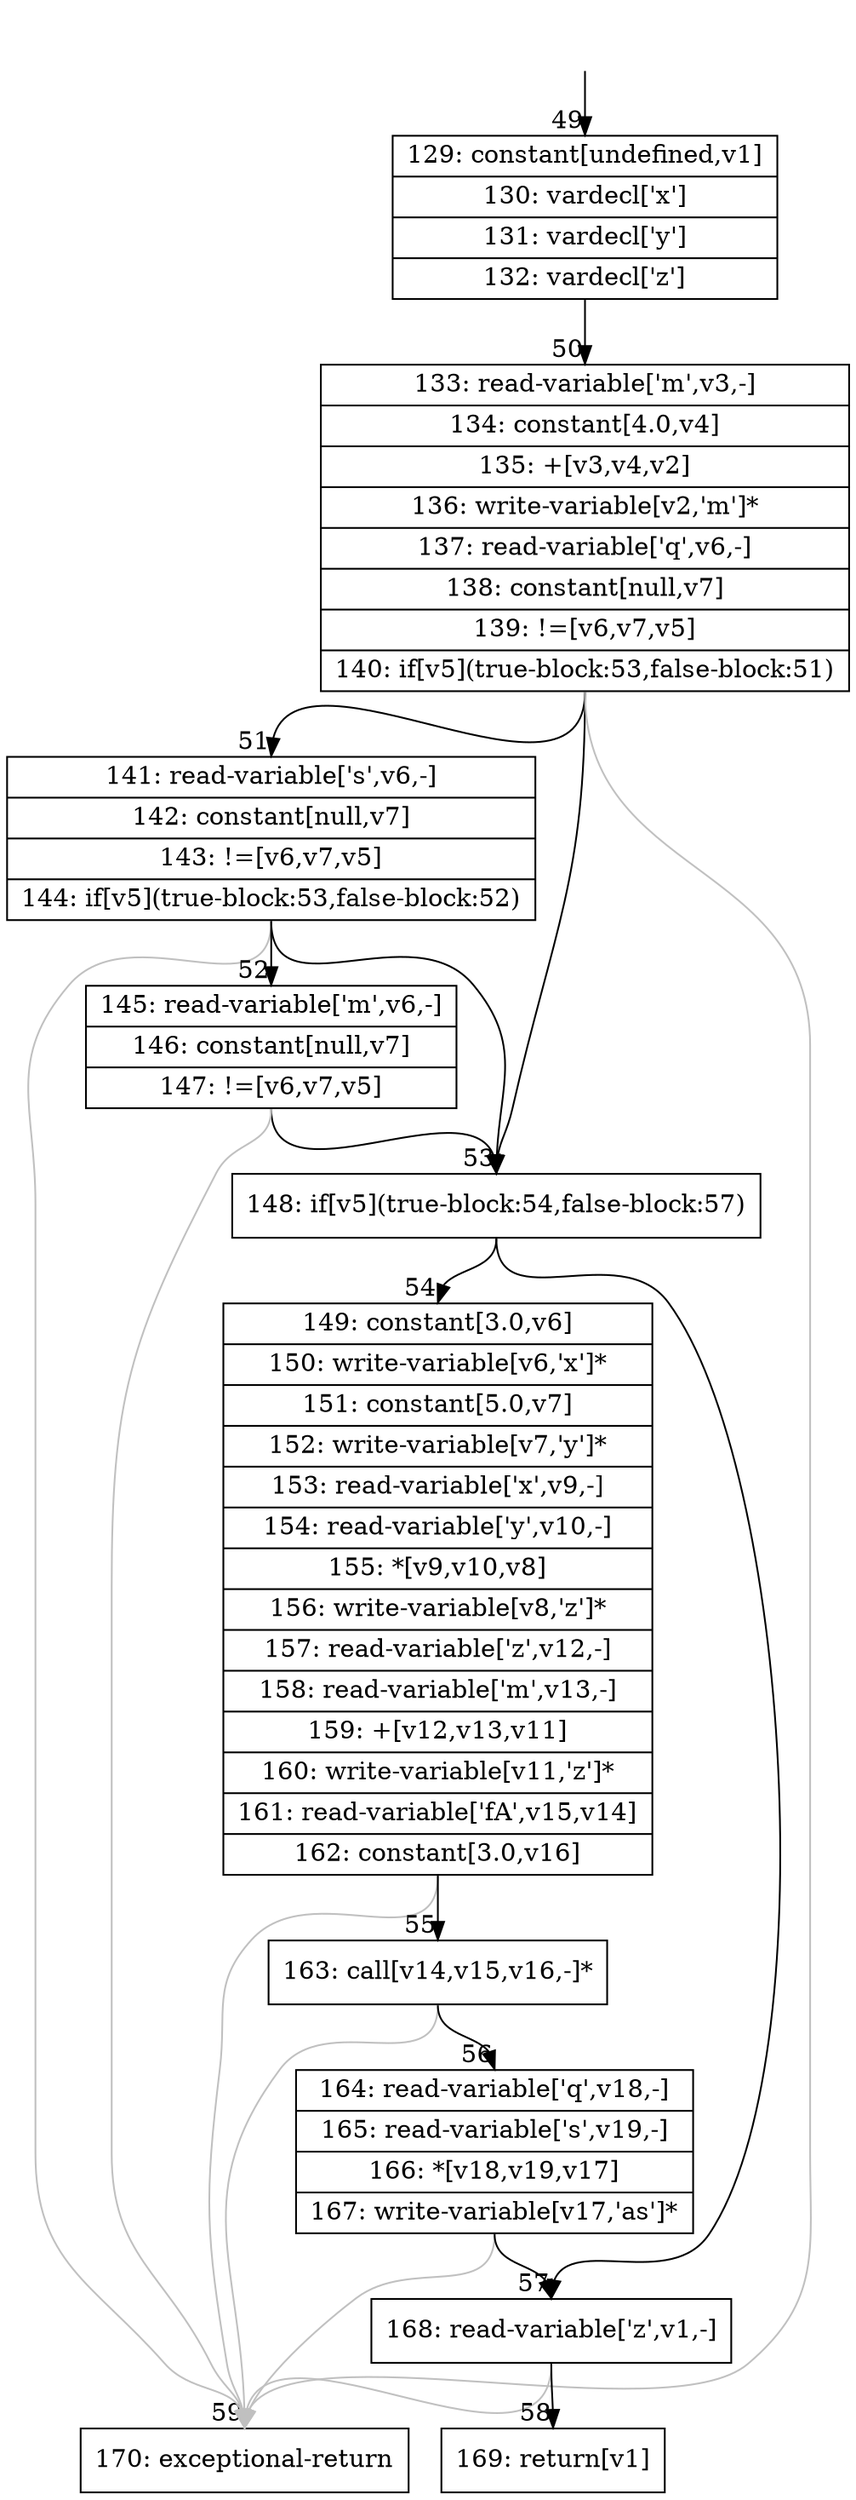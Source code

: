 digraph {
rankdir="TD"
BB_entry3[shape=none,label=""];
BB_entry3 -> BB49 [tailport=s, headport=n, headlabel="    49"]
BB49 [shape=record label="{129: constant[undefined,v1]|130: vardecl['x']|131: vardecl['y']|132: vardecl['z']}" ] 
BB49 -> BB50 [tailport=s, headport=n, headlabel="      50"]
BB50 [shape=record label="{133: read-variable['m',v3,-]|134: constant[4.0,v4]|135: +[v3,v4,v2]|136: write-variable[v2,'m']*|137: read-variable['q',v6,-]|138: constant[null,v7]|139: !=[v6,v7,v5]|140: if[v5](true-block:53,false-block:51)}" ] 
BB50 -> BB53 [tailport=s, headport=n, headlabel="      53"]
BB50 -> BB51 [tailport=s, headport=n, headlabel="      51"]
BB50 -> BB59 [tailport=s, headport=n, color=gray, headlabel="      59"]
BB51 [shape=record label="{141: read-variable['s',v6,-]|142: constant[null,v7]|143: !=[v6,v7,v5]|144: if[v5](true-block:53,false-block:52)}" ] 
BB51 -> BB53 [tailport=s, headport=n]
BB51 -> BB52 [tailport=s, headport=n, headlabel="      52"]
BB51 -> BB59 [tailport=s, headport=n, color=gray]
BB52 [shape=record label="{145: read-variable['m',v6,-]|146: constant[null,v7]|147: !=[v6,v7,v5]}" ] 
BB52 -> BB53 [tailport=s, headport=n]
BB52 -> BB59 [tailport=s, headport=n, color=gray]
BB53 [shape=record label="{148: if[v5](true-block:54,false-block:57)}" ] 
BB53 -> BB54 [tailport=s, headport=n, headlabel="      54"]
BB53 -> BB57 [tailport=s, headport=n, headlabel="      57"]
BB54 [shape=record label="{149: constant[3.0,v6]|150: write-variable[v6,'x']*|151: constant[5.0,v7]|152: write-variable[v7,'y']*|153: read-variable['x',v9,-]|154: read-variable['y',v10,-]|155: *[v9,v10,v8]|156: write-variable[v8,'z']*|157: read-variable['z',v12,-]|158: read-variable['m',v13,-]|159: +[v12,v13,v11]|160: write-variable[v11,'z']*|161: read-variable['fA',v15,v14]|162: constant[3.0,v16]}" ] 
BB54 -> BB55 [tailport=s, headport=n, headlabel="      55"]
BB54 -> BB59 [tailport=s, headport=n, color=gray]
BB55 [shape=record label="{163: call[v14,v15,v16,-]*}" ] 
BB55 -> BB56 [tailport=s, headport=n, headlabel="      56"]
BB55 -> BB59 [tailport=s, headport=n, color=gray]
BB56 [shape=record label="{164: read-variable['q',v18,-]|165: read-variable['s',v19,-]|166: *[v18,v19,v17]|167: write-variable[v17,'as']*}" ] 
BB56 -> BB57 [tailport=s, headport=n]
BB56 -> BB59 [tailport=s, headport=n, color=gray]
BB57 [shape=record label="{168: read-variable['z',v1,-]}" ] 
BB57 -> BB58 [tailport=s, headport=n, headlabel="      58"]
BB57 -> BB59 [tailport=s, headport=n, color=gray]
BB58 [shape=record label="{169: return[v1]}" ] 
BB59 [shape=record label="{170: exceptional-return}" ] 
}
